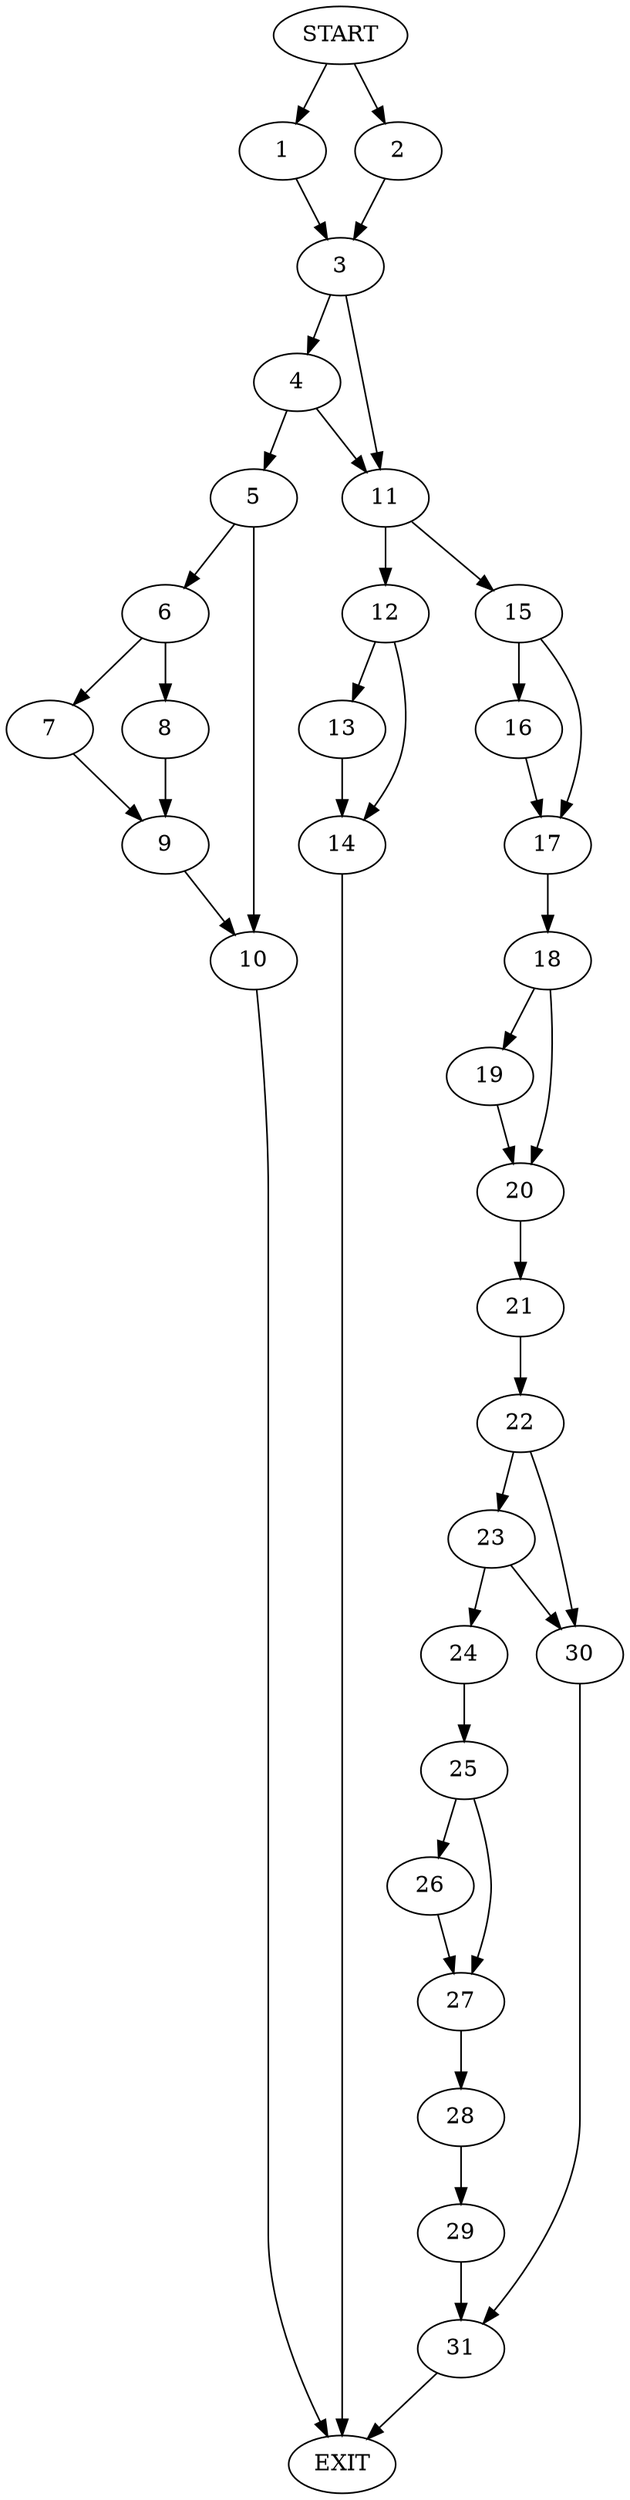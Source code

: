 digraph { 
0 [label="START"];
1;
2;
3;
4;
5;
6;
7;
8;
9;
10;
11;
12;
13;
14;
15;
16;
17;
18;
19;
20;
21;
22;
23;
24;
25;
26;
27;
28;
29;
30;
31;
32[label="EXIT"];
0 -> 1;
0 -> 2;
1 -> 3;
2 -> 3;
3 -> 4;
3 -> 11;
4 -> 5;
4 -> 11;
5 -> 6;
5 -> 10;
6 -> 7;
6 -> 8;
7 -> 9;
8 -> 9;
9 -> 10;
10 -> 32;
11 -> 12;
11 -> 15;
12 -> 13;
12 -> 14;
13 -> 14;
14 -> 32;
15 -> 16;
15 -> 17;
16 -> 17;
17 -> 18;
18 -> 19;
18 -> 20;
19 -> 20;
20 -> 21;
21 -> 22;
22 -> 23;
22 -> 30;
23 -> 24;
23 -> 30;
24 -> 25;
25 -> 26;
25 -> 27;
26 -> 27;
27 -> 28;
28 -> 29;
29 -> 31;
30 -> 31;
31 -> 32;
}
